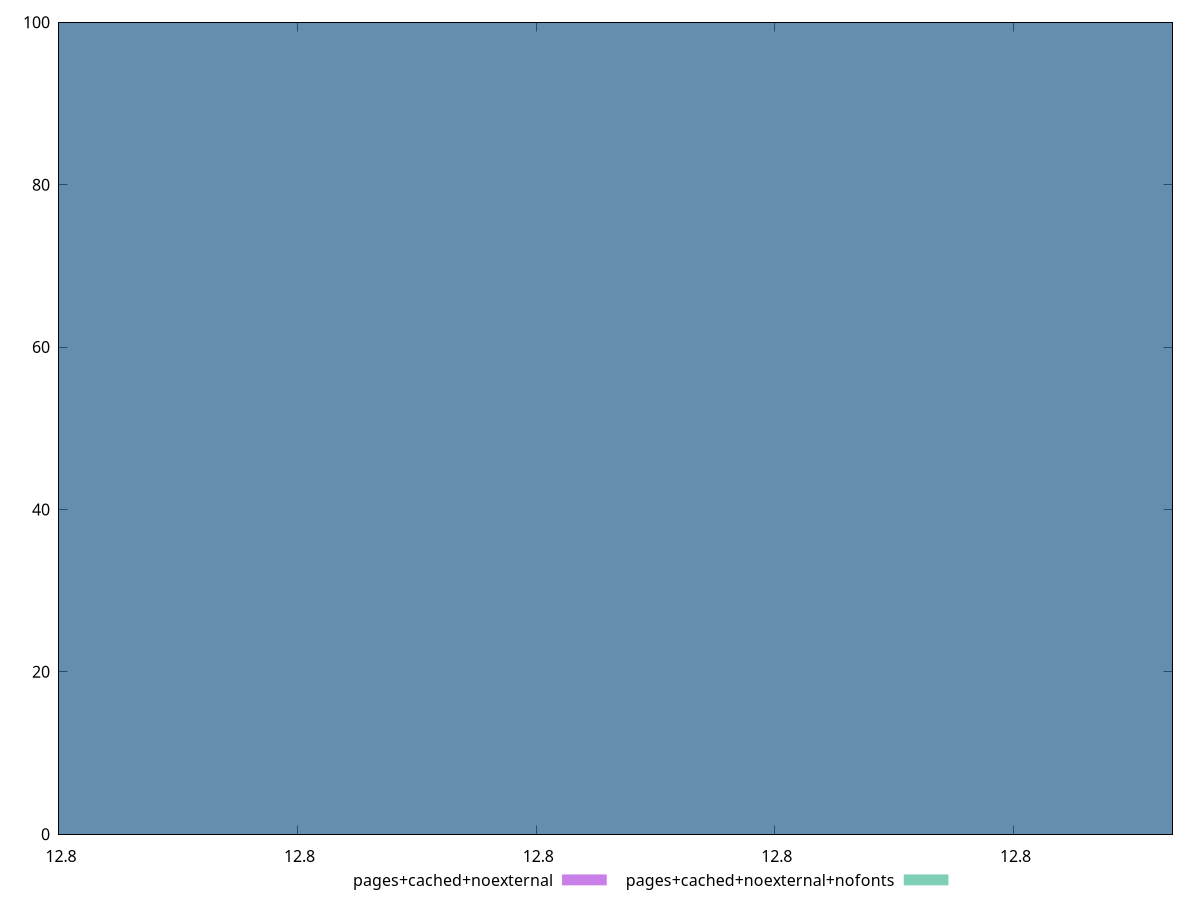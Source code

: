 reset
set terminal svg size 640, 500 enhanced background rgb 'white'
set output "reprap/estimated-input-latency/comparison/histogram/5_vs_6.svg"

$pagesCachedNoexternal <<EOF
12.800000000000002 100
EOF

$pagesCachedNoexternalNofonts <<EOF
12.800000000000002 100
EOF

set key outside below
set boxwidth 2.4947348240831937e-14
set yrange [0:100]
set style fill transparent solid 0.5 noborder

plot \
  $pagesCachedNoexternal title "pages+cached+noexternal" with boxes, \
  $pagesCachedNoexternalNofonts title "pages+cached+noexternal+nofonts" with boxes, \


reset
